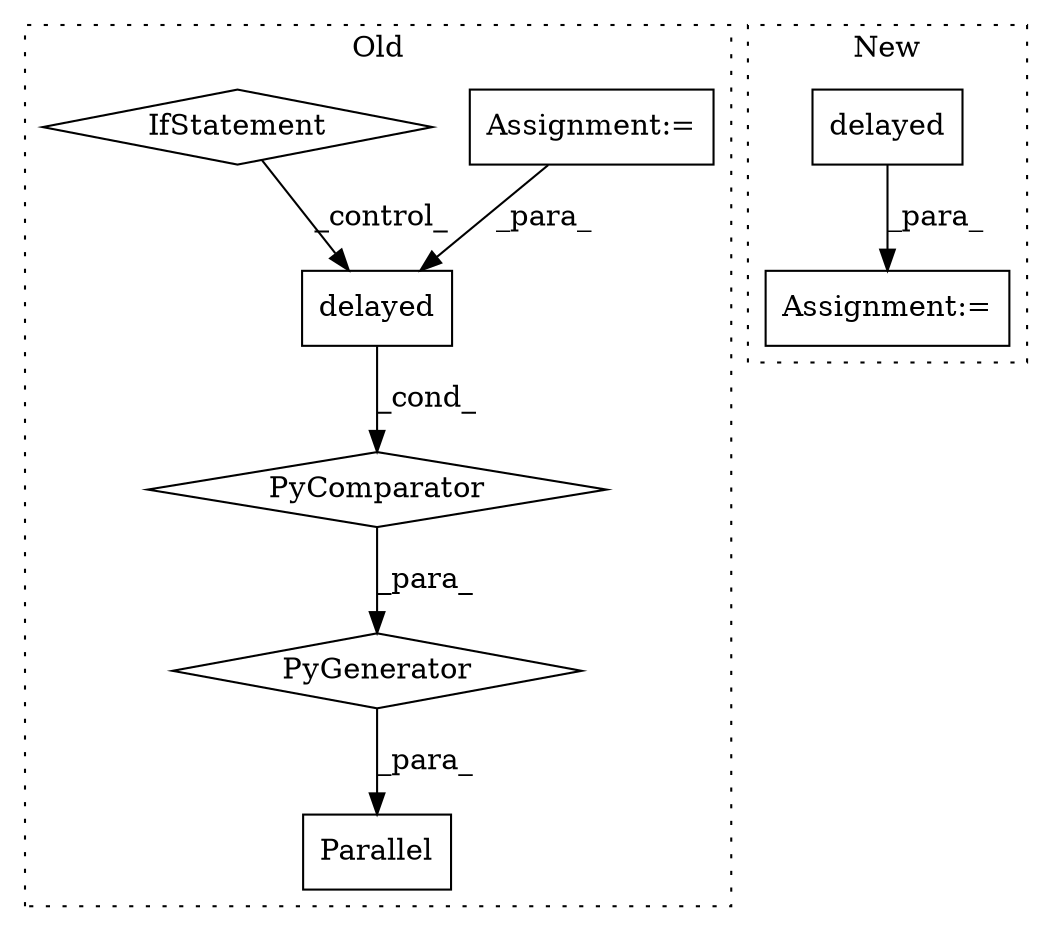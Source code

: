 digraph G {
subgraph cluster0 {
1 [label="delayed" a="32" s="13543,13599" l="8,1" shape="box"];
4 [label="Assignment:=" a="7" s="13658" l="28" shape="box"];
5 [label="Parallel" a="32" s="13525,13692" l="18,-3" shape="box"];
6 [label="IfStatement" a="25" s="13658" l="28" shape="diamond"];
7 [label="PyGenerator" a="107" s="13543" l="149" shape="diamond"];
8 [label="PyComparator" a="113" s="13658" l="28" shape="diamond"];
label = "Old";
style="dotted";
}
subgraph cluster1 {
2 [label="delayed" a="32" s="14960,14979" l="8,1" shape="box"];
3 [label="Assignment:=" a="7" s="14950" l="10" shape="box"];
label = "New";
style="dotted";
}
1 -> 8 [label="_cond_"];
2 -> 3 [label="_para_"];
4 -> 1 [label="_para_"];
6 -> 1 [label="_control_"];
7 -> 5 [label="_para_"];
8 -> 7 [label="_para_"];
}